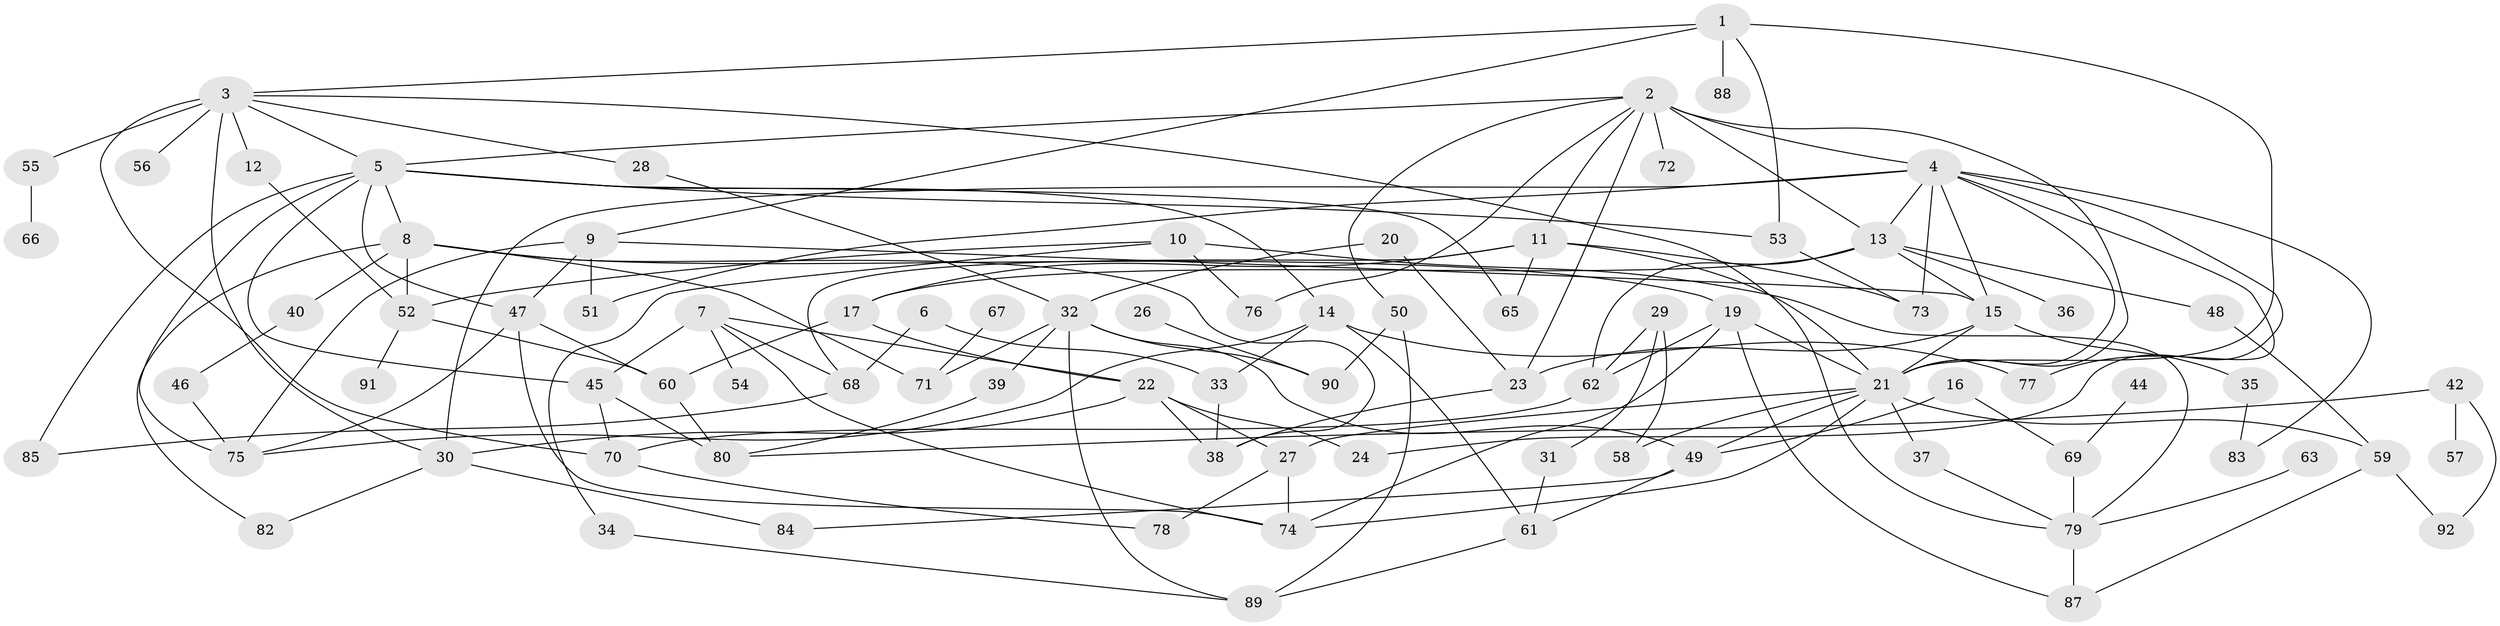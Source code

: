 // original degree distribution, {2: 0.2558139534883721, 7: 0.023255813953488372, 3: 0.18604651162790697, 1: 0.11627906976744186, 6: 0.031007751937984496, 5: 0.17054263565891473, 4: 0.16279069767441862, 0: 0.05426356589147287}
// Generated by graph-tools (version 1.1) at 2025/48/03/04/25 22:48:20]
// undirected, 85 vertices, 150 edges
graph export_dot {
  node [color=gray90,style=filled];
  1;
  2;
  3;
  4;
  5;
  6;
  7;
  8;
  9;
  10;
  11;
  12;
  13;
  14;
  15;
  16;
  17;
  19;
  20;
  21;
  22;
  23;
  24;
  26;
  27;
  28;
  29;
  30;
  31;
  32;
  33;
  34;
  35;
  36;
  37;
  38;
  39;
  40;
  42;
  44;
  45;
  46;
  47;
  48;
  49;
  50;
  51;
  52;
  53;
  54;
  55;
  56;
  57;
  58;
  59;
  60;
  61;
  62;
  63;
  65;
  66;
  67;
  68;
  69;
  70;
  71;
  72;
  73;
  74;
  75;
  76;
  77;
  78;
  79;
  80;
  82;
  83;
  84;
  85;
  87;
  88;
  89;
  90;
  91;
  92;
  1 -- 3 [weight=1.0];
  1 -- 9 [weight=1.0];
  1 -- 21 [weight=1.0];
  1 -- 53 [weight=1.0];
  1 -- 88 [weight=1.0];
  2 -- 4 [weight=1.0];
  2 -- 5 [weight=1.0];
  2 -- 11 [weight=1.0];
  2 -- 13 [weight=2.0];
  2 -- 21 [weight=1.0];
  2 -- 23 [weight=1.0];
  2 -- 50 [weight=1.0];
  2 -- 72 [weight=2.0];
  2 -- 76 [weight=1.0];
  3 -- 5 [weight=1.0];
  3 -- 12 [weight=1.0];
  3 -- 28 [weight=1.0];
  3 -- 30 [weight=1.0];
  3 -- 55 [weight=2.0];
  3 -- 56 [weight=1.0];
  3 -- 70 [weight=1.0];
  3 -- 79 [weight=1.0];
  4 -- 13 [weight=2.0];
  4 -- 15 [weight=1.0];
  4 -- 21 [weight=1.0];
  4 -- 24 [weight=1.0];
  4 -- 30 [weight=1.0];
  4 -- 51 [weight=1.0];
  4 -- 73 [weight=1.0];
  4 -- 77 [weight=1.0];
  4 -- 83 [weight=1.0];
  5 -- 8 [weight=2.0];
  5 -- 14 [weight=1.0];
  5 -- 45 [weight=2.0];
  5 -- 47 [weight=1.0];
  5 -- 53 [weight=1.0];
  5 -- 65 [weight=1.0];
  5 -- 75 [weight=1.0];
  5 -- 85 [weight=1.0];
  6 -- 33 [weight=1.0];
  6 -- 68 [weight=1.0];
  7 -- 22 [weight=1.0];
  7 -- 45 [weight=1.0];
  7 -- 54 [weight=1.0];
  7 -- 68 [weight=1.0];
  7 -- 74 [weight=1.0];
  8 -- 19 [weight=1.0];
  8 -- 38 [weight=1.0];
  8 -- 40 [weight=1.0];
  8 -- 52 [weight=1.0];
  8 -- 71 [weight=1.0];
  8 -- 82 [weight=1.0];
  9 -- 15 [weight=1.0];
  9 -- 47 [weight=1.0];
  9 -- 51 [weight=1.0];
  9 -- 75 [weight=1.0];
  10 -- 34 [weight=1.0];
  10 -- 52 [weight=1.0];
  10 -- 76 [weight=1.0];
  10 -- 79 [weight=1.0];
  11 -- 17 [weight=1.0];
  11 -- 21 [weight=1.0];
  11 -- 65 [weight=1.0];
  11 -- 68 [weight=1.0];
  11 -- 73 [weight=1.0];
  12 -- 52 [weight=1.0];
  13 -- 15 [weight=1.0];
  13 -- 17 [weight=1.0];
  13 -- 36 [weight=1.0];
  13 -- 48 [weight=1.0];
  13 -- 62 [weight=1.0];
  14 -- 33 [weight=1.0];
  14 -- 61 [weight=1.0];
  14 -- 75 [weight=1.0];
  14 -- 77 [weight=1.0];
  15 -- 21 [weight=1.0];
  15 -- 23 [weight=1.0];
  15 -- 35 [weight=2.0];
  16 -- 49 [weight=1.0];
  16 -- 69 [weight=1.0];
  17 -- 22 [weight=1.0];
  17 -- 60 [weight=1.0];
  19 -- 21 [weight=1.0];
  19 -- 62 [weight=1.0];
  19 -- 74 [weight=1.0];
  19 -- 87 [weight=1.0];
  20 -- 23 [weight=1.0];
  20 -- 32 [weight=1.0];
  21 -- 27 [weight=1.0];
  21 -- 37 [weight=1.0];
  21 -- 49 [weight=1.0];
  21 -- 58 [weight=1.0];
  21 -- 59 [weight=1.0];
  21 -- 74 [weight=1.0];
  22 -- 24 [weight=1.0];
  22 -- 27 [weight=1.0];
  22 -- 30 [weight=1.0];
  22 -- 38 [weight=1.0];
  23 -- 38 [weight=1.0];
  26 -- 90 [weight=1.0];
  27 -- 74 [weight=1.0];
  27 -- 78 [weight=1.0];
  28 -- 32 [weight=1.0];
  29 -- 31 [weight=1.0];
  29 -- 58 [weight=1.0];
  29 -- 62 [weight=1.0];
  30 -- 82 [weight=1.0];
  30 -- 84 [weight=1.0];
  31 -- 61 [weight=1.0];
  32 -- 39 [weight=1.0];
  32 -- 49 [weight=1.0];
  32 -- 71 [weight=1.0];
  32 -- 89 [weight=1.0];
  32 -- 90 [weight=1.0];
  33 -- 38 [weight=1.0];
  34 -- 89 [weight=1.0];
  35 -- 83 [weight=1.0];
  37 -- 79 [weight=1.0];
  39 -- 80 [weight=1.0];
  40 -- 46 [weight=1.0];
  42 -- 57 [weight=1.0];
  42 -- 80 [weight=1.0];
  42 -- 92 [weight=1.0];
  44 -- 69 [weight=1.0];
  45 -- 70 [weight=1.0];
  45 -- 80 [weight=1.0];
  46 -- 75 [weight=1.0];
  47 -- 60 [weight=1.0];
  47 -- 74 [weight=1.0];
  47 -- 75 [weight=1.0];
  48 -- 59 [weight=1.0];
  49 -- 61 [weight=1.0];
  49 -- 84 [weight=1.0];
  50 -- 89 [weight=1.0];
  50 -- 90 [weight=1.0];
  52 -- 60 [weight=1.0];
  52 -- 91 [weight=1.0];
  53 -- 73 [weight=1.0];
  55 -- 66 [weight=1.0];
  59 -- 87 [weight=1.0];
  59 -- 92 [weight=1.0];
  60 -- 80 [weight=1.0];
  61 -- 89 [weight=1.0];
  62 -- 70 [weight=1.0];
  63 -- 79 [weight=1.0];
  67 -- 71 [weight=1.0];
  68 -- 85 [weight=1.0];
  69 -- 79 [weight=1.0];
  70 -- 78 [weight=1.0];
  79 -- 87 [weight=1.0];
}
